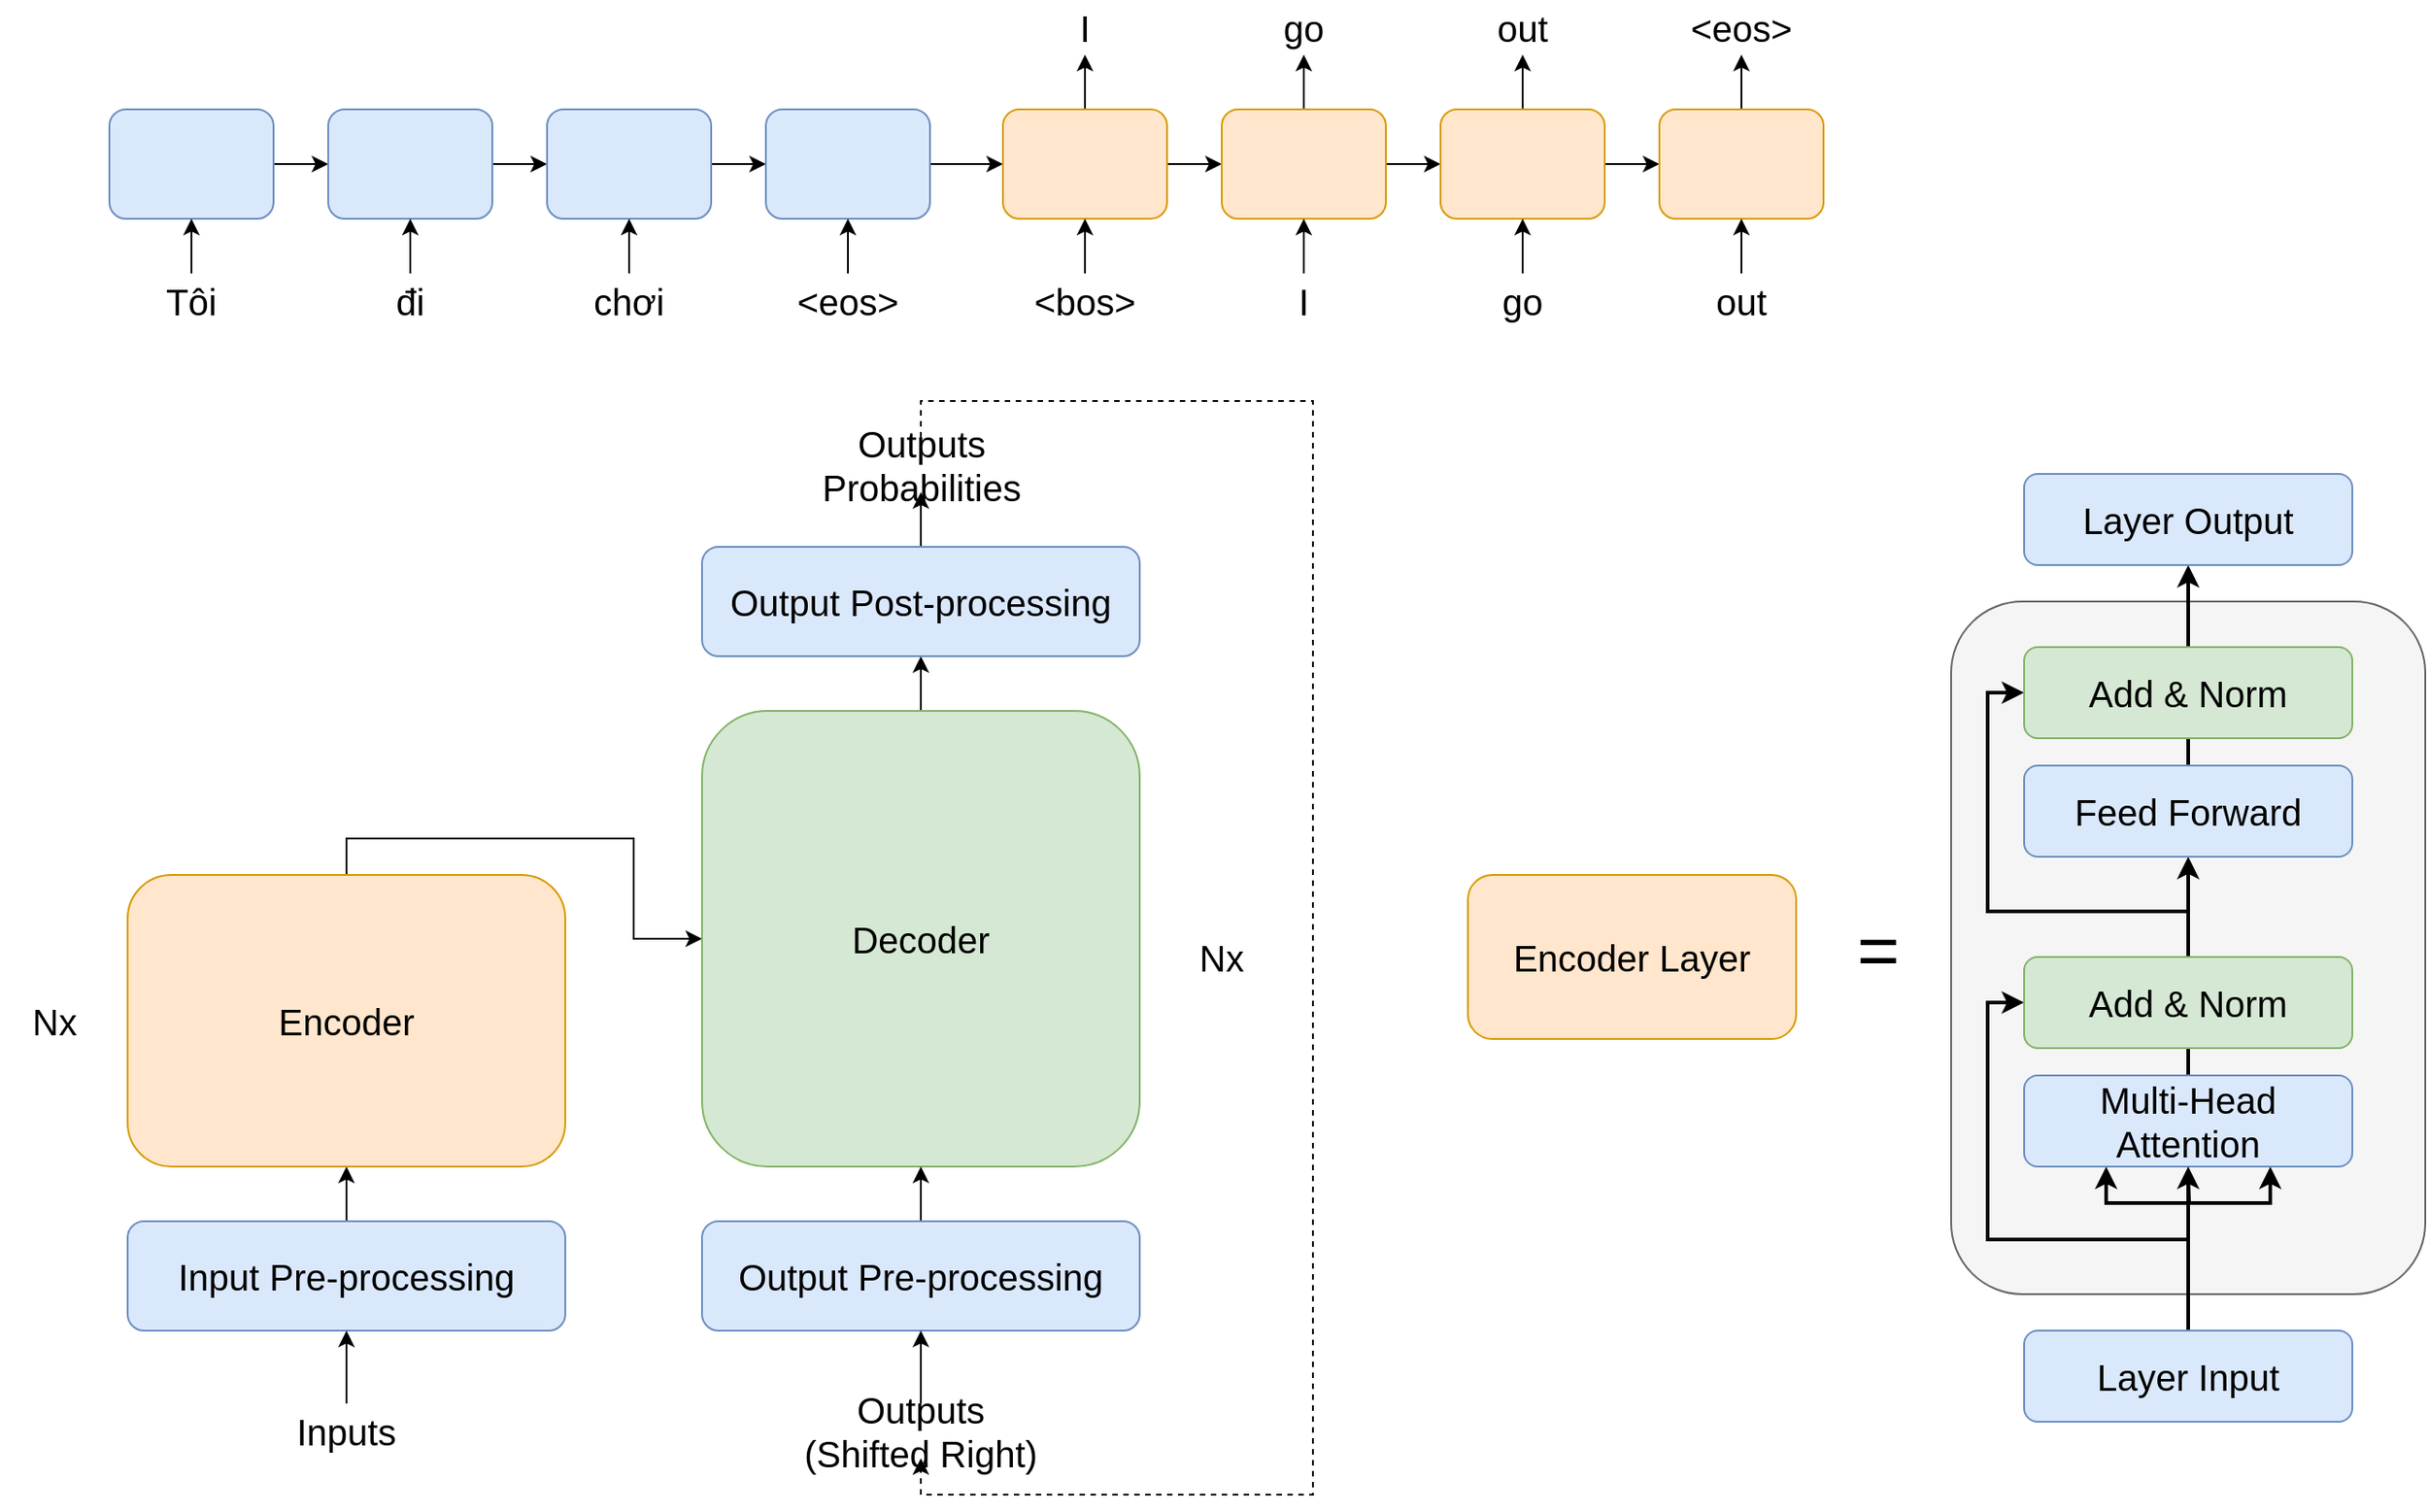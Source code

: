 <mxfile version="20.6.2" type="github">
  <diagram id="FLS_JihNecs1xYUwp_l0" name="Page-1">
    <mxGraphModel dx="1422" dy="793" grid="1" gridSize="10" guides="1" tooltips="1" connect="1" arrows="1" fold="1" page="0" pageScale="1" pageWidth="850" pageHeight="1100" math="0" shadow="0">
      <root>
        <mxCell id="0" />
        <mxCell id="1" parent="0" />
        <mxCell id="-2vziXaGdaKvO8hJ6WF9-19" style="edgeStyle=orthogonalEdgeStyle;rounded=0;orthogonalLoop=1;jettySize=auto;html=1;exitX=1;exitY=0.5;exitDx=0;exitDy=0;entryX=0;entryY=0.5;entryDx=0;entryDy=0;fontSize=20;" edge="1" parent="1" source="-2vziXaGdaKvO8hJ6WF9-1" target="-2vziXaGdaKvO8hJ6WF9-10">
          <mxGeometry relative="1" as="geometry" />
        </mxCell>
        <mxCell id="-2vziXaGdaKvO8hJ6WF9-1" value="" style="rounded=1;whiteSpace=wrap;html=1;fillColor=#dae8fc;strokeColor=#6c8ebf;" vertex="1" parent="1">
          <mxGeometry x="110" y="150" width="90" height="60" as="geometry" />
        </mxCell>
        <mxCell id="-2vziXaGdaKvO8hJ6WF9-3" value="" style="edgeStyle=orthogonalEdgeStyle;rounded=0;orthogonalLoop=1;jettySize=auto;html=1;" edge="1" parent="1" source="-2vziXaGdaKvO8hJ6WF9-2" target="-2vziXaGdaKvO8hJ6WF9-1">
          <mxGeometry relative="1" as="geometry" />
        </mxCell>
        <mxCell id="-2vziXaGdaKvO8hJ6WF9-2" value="&lt;font style=&quot;font-size: 20px;&quot;&gt;Tôi&lt;/font&gt;" style="text;html=1;strokeColor=none;fillColor=none;align=center;verticalAlign=middle;whiteSpace=wrap;rounded=0;" vertex="1" parent="1">
          <mxGeometry x="125" y="240" width="60" height="30" as="geometry" />
        </mxCell>
        <mxCell id="-2vziXaGdaKvO8hJ6WF9-20" value="" style="edgeStyle=orthogonalEdgeStyle;rounded=0;orthogonalLoop=1;jettySize=auto;html=1;fontSize=20;" edge="1" parent="1" source="-2vziXaGdaKvO8hJ6WF9-10" target="-2vziXaGdaKvO8hJ6WF9-13">
          <mxGeometry relative="1" as="geometry" />
        </mxCell>
        <mxCell id="-2vziXaGdaKvO8hJ6WF9-10" value="" style="rounded=1;whiteSpace=wrap;html=1;fillColor=#dae8fc;strokeColor=#6c8ebf;" vertex="1" parent="1">
          <mxGeometry x="230" y="150" width="90" height="60" as="geometry" />
        </mxCell>
        <mxCell id="-2vziXaGdaKvO8hJ6WF9-11" value="" style="edgeStyle=orthogonalEdgeStyle;rounded=0;orthogonalLoop=1;jettySize=auto;html=1;" edge="1" parent="1" source="-2vziXaGdaKvO8hJ6WF9-12" target="-2vziXaGdaKvO8hJ6WF9-10">
          <mxGeometry relative="1" as="geometry" />
        </mxCell>
        <mxCell id="-2vziXaGdaKvO8hJ6WF9-12" value="&lt;font style=&quot;font-size: 20px;&quot;&gt;đi&lt;/font&gt;" style="text;html=1;strokeColor=none;fillColor=none;align=center;verticalAlign=middle;whiteSpace=wrap;rounded=0;" vertex="1" parent="1">
          <mxGeometry x="245" y="240" width="60" height="30" as="geometry" />
        </mxCell>
        <mxCell id="-2vziXaGdaKvO8hJ6WF9-21" value="" style="edgeStyle=orthogonalEdgeStyle;rounded=0;orthogonalLoop=1;jettySize=auto;html=1;fontSize=20;" edge="1" parent="1" source="-2vziXaGdaKvO8hJ6WF9-13" target="-2vziXaGdaKvO8hJ6WF9-16">
          <mxGeometry relative="1" as="geometry" />
        </mxCell>
        <mxCell id="-2vziXaGdaKvO8hJ6WF9-13" value="" style="rounded=1;whiteSpace=wrap;html=1;fillColor=#dae8fc;strokeColor=#6c8ebf;" vertex="1" parent="1">
          <mxGeometry x="350" y="150" width="90" height="60" as="geometry" />
        </mxCell>
        <mxCell id="-2vziXaGdaKvO8hJ6WF9-14" value="" style="edgeStyle=orthogonalEdgeStyle;rounded=0;orthogonalLoop=1;jettySize=auto;html=1;" edge="1" parent="1" source="-2vziXaGdaKvO8hJ6WF9-15" target="-2vziXaGdaKvO8hJ6WF9-13">
          <mxGeometry relative="1" as="geometry" />
        </mxCell>
        <mxCell id="-2vziXaGdaKvO8hJ6WF9-15" value="&lt;font style=&quot;font-size: 20px;&quot;&gt;chơi&lt;/font&gt;" style="text;html=1;strokeColor=none;fillColor=none;align=center;verticalAlign=middle;whiteSpace=wrap;rounded=0;" vertex="1" parent="1">
          <mxGeometry x="365" y="240" width="60" height="30" as="geometry" />
        </mxCell>
        <mxCell id="-2vziXaGdaKvO8hJ6WF9-37" value="" style="edgeStyle=orthogonalEdgeStyle;rounded=0;orthogonalLoop=1;jettySize=auto;html=1;fontSize=20;" edge="1" parent="1" source="-2vziXaGdaKvO8hJ6WF9-16" target="-2vziXaGdaKvO8hJ6WF9-23">
          <mxGeometry relative="1" as="geometry" />
        </mxCell>
        <mxCell id="-2vziXaGdaKvO8hJ6WF9-16" value="" style="rounded=1;whiteSpace=wrap;html=1;fillColor=#dae8fc;strokeColor=#6c8ebf;" vertex="1" parent="1">
          <mxGeometry x="470" y="150" width="90" height="60" as="geometry" />
        </mxCell>
        <mxCell id="-2vziXaGdaKvO8hJ6WF9-17" value="" style="edgeStyle=orthogonalEdgeStyle;rounded=0;orthogonalLoop=1;jettySize=auto;html=1;" edge="1" parent="1" source="-2vziXaGdaKvO8hJ6WF9-18" target="-2vziXaGdaKvO8hJ6WF9-16">
          <mxGeometry relative="1" as="geometry" />
        </mxCell>
        <mxCell id="-2vziXaGdaKvO8hJ6WF9-18" value="&lt;font style=&quot;font-size: 20px;&quot;&gt;&amp;lt;eos&amp;gt;&lt;/font&gt;" style="text;html=1;strokeColor=none;fillColor=none;align=center;verticalAlign=middle;whiteSpace=wrap;rounded=0;" vertex="1" parent="1">
          <mxGeometry x="485" y="240" width="60" height="30" as="geometry" />
        </mxCell>
        <mxCell id="-2vziXaGdaKvO8hJ6WF9-22" style="edgeStyle=orthogonalEdgeStyle;rounded=0;orthogonalLoop=1;jettySize=auto;html=1;exitX=1;exitY=0.5;exitDx=0;exitDy=0;entryX=0;entryY=0.5;entryDx=0;entryDy=0;fontSize=20;" edge="1" parent="1" source="-2vziXaGdaKvO8hJ6WF9-23" target="-2vziXaGdaKvO8hJ6WF9-27">
          <mxGeometry relative="1" as="geometry" />
        </mxCell>
        <mxCell id="-2vziXaGdaKvO8hJ6WF9-43" value="" style="edgeStyle=orthogonalEdgeStyle;rounded=0;orthogonalLoop=1;jettySize=auto;html=1;fontSize=20;" edge="1" parent="1" source="-2vziXaGdaKvO8hJ6WF9-23" target="-2vziXaGdaKvO8hJ6WF9-38">
          <mxGeometry relative="1" as="geometry" />
        </mxCell>
        <mxCell id="-2vziXaGdaKvO8hJ6WF9-23" value="" style="rounded=1;whiteSpace=wrap;html=1;fillColor=#ffe6cc;strokeColor=#d79b00;" vertex="1" parent="1">
          <mxGeometry x="600" y="150" width="90" height="60" as="geometry" />
        </mxCell>
        <mxCell id="-2vziXaGdaKvO8hJ6WF9-24" value="" style="edgeStyle=orthogonalEdgeStyle;rounded=0;orthogonalLoop=1;jettySize=auto;html=1;" edge="1" parent="1" source="-2vziXaGdaKvO8hJ6WF9-25" target="-2vziXaGdaKvO8hJ6WF9-23">
          <mxGeometry relative="1" as="geometry" />
        </mxCell>
        <mxCell id="-2vziXaGdaKvO8hJ6WF9-25" value="&lt;font style=&quot;font-size: 20px;&quot;&gt;&amp;lt;bos&amp;gt;&lt;/font&gt;" style="text;html=1;strokeColor=none;fillColor=none;align=center;verticalAlign=middle;whiteSpace=wrap;rounded=0;" vertex="1" parent="1">
          <mxGeometry x="615" y="240" width="60" height="30" as="geometry" />
        </mxCell>
        <mxCell id="-2vziXaGdaKvO8hJ6WF9-26" value="" style="edgeStyle=orthogonalEdgeStyle;rounded=0;orthogonalLoop=1;jettySize=auto;html=1;fontSize=20;" edge="1" parent="1" source="-2vziXaGdaKvO8hJ6WF9-27" target="-2vziXaGdaKvO8hJ6WF9-31">
          <mxGeometry relative="1" as="geometry" />
        </mxCell>
        <mxCell id="-2vziXaGdaKvO8hJ6WF9-44" value="" style="edgeStyle=orthogonalEdgeStyle;rounded=0;orthogonalLoop=1;jettySize=auto;html=1;fontSize=20;" edge="1" parent="1" source="-2vziXaGdaKvO8hJ6WF9-27" target="-2vziXaGdaKvO8hJ6WF9-40">
          <mxGeometry relative="1" as="geometry" />
        </mxCell>
        <mxCell id="-2vziXaGdaKvO8hJ6WF9-27" value="" style="rounded=1;whiteSpace=wrap;html=1;fillColor=#ffe6cc;strokeColor=#d79b00;" vertex="1" parent="1">
          <mxGeometry x="720" y="150" width="90" height="60" as="geometry" />
        </mxCell>
        <mxCell id="-2vziXaGdaKvO8hJ6WF9-28" value="" style="edgeStyle=orthogonalEdgeStyle;rounded=0;orthogonalLoop=1;jettySize=auto;html=1;" edge="1" parent="1" source="-2vziXaGdaKvO8hJ6WF9-29" target="-2vziXaGdaKvO8hJ6WF9-27">
          <mxGeometry relative="1" as="geometry" />
        </mxCell>
        <mxCell id="-2vziXaGdaKvO8hJ6WF9-29" value="&lt;font style=&quot;font-size: 20px;&quot;&gt;I&lt;/font&gt;" style="text;html=1;strokeColor=none;fillColor=none;align=center;verticalAlign=middle;whiteSpace=wrap;rounded=0;" vertex="1" parent="1">
          <mxGeometry x="735" y="240" width="60" height="30" as="geometry" />
        </mxCell>
        <mxCell id="-2vziXaGdaKvO8hJ6WF9-30" value="" style="edgeStyle=orthogonalEdgeStyle;rounded=0;orthogonalLoop=1;jettySize=auto;html=1;fontSize=20;" edge="1" parent="1" source="-2vziXaGdaKvO8hJ6WF9-31" target="-2vziXaGdaKvO8hJ6WF9-34">
          <mxGeometry relative="1" as="geometry" />
        </mxCell>
        <mxCell id="-2vziXaGdaKvO8hJ6WF9-45" value="" style="edgeStyle=orthogonalEdgeStyle;rounded=0;orthogonalLoop=1;jettySize=auto;html=1;fontSize=20;" edge="1" parent="1" source="-2vziXaGdaKvO8hJ6WF9-31" target="-2vziXaGdaKvO8hJ6WF9-41">
          <mxGeometry relative="1" as="geometry" />
        </mxCell>
        <mxCell id="-2vziXaGdaKvO8hJ6WF9-31" value="" style="rounded=1;whiteSpace=wrap;html=1;fillColor=#ffe6cc;strokeColor=#d79b00;" vertex="1" parent="1">
          <mxGeometry x="840" y="150" width="90" height="60" as="geometry" />
        </mxCell>
        <mxCell id="-2vziXaGdaKvO8hJ6WF9-32" value="" style="edgeStyle=orthogonalEdgeStyle;rounded=0;orthogonalLoop=1;jettySize=auto;html=1;" edge="1" parent="1" source="-2vziXaGdaKvO8hJ6WF9-33" target="-2vziXaGdaKvO8hJ6WF9-31">
          <mxGeometry relative="1" as="geometry" />
        </mxCell>
        <mxCell id="-2vziXaGdaKvO8hJ6WF9-33" value="&lt;font style=&quot;font-size: 20px;&quot;&gt;go&lt;/font&gt;" style="text;html=1;strokeColor=none;fillColor=none;align=center;verticalAlign=middle;whiteSpace=wrap;rounded=0;" vertex="1" parent="1">
          <mxGeometry x="855" y="240" width="60" height="30" as="geometry" />
        </mxCell>
        <mxCell id="-2vziXaGdaKvO8hJ6WF9-46" value="" style="edgeStyle=orthogonalEdgeStyle;rounded=0;orthogonalLoop=1;jettySize=auto;html=1;fontSize=20;" edge="1" parent="1" source="-2vziXaGdaKvO8hJ6WF9-34" target="-2vziXaGdaKvO8hJ6WF9-42">
          <mxGeometry relative="1" as="geometry" />
        </mxCell>
        <mxCell id="-2vziXaGdaKvO8hJ6WF9-34" value="" style="rounded=1;whiteSpace=wrap;html=1;fillColor=#ffe6cc;strokeColor=#d79b00;" vertex="1" parent="1">
          <mxGeometry x="960" y="150" width="90" height="60" as="geometry" />
        </mxCell>
        <mxCell id="-2vziXaGdaKvO8hJ6WF9-35" value="" style="edgeStyle=orthogonalEdgeStyle;rounded=0;orthogonalLoop=1;jettySize=auto;html=1;" edge="1" parent="1" source="-2vziXaGdaKvO8hJ6WF9-36" target="-2vziXaGdaKvO8hJ6WF9-34">
          <mxGeometry relative="1" as="geometry" />
        </mxCell>
        <mxCell id="-2vziXaGdaKvO8hJ6WF9-36" value="&lt;font style=&quot;font-size: 20px;&quot;&gt;out&lt;/font&gt;" style="text;html=1;strokeColor=none;fillColor=none;align=center;verticalAlign=middle;whiteSpace=wrap;rounded=0;" vertex="1" parent="1">
          <mxGeometry x="975" y="240" width="60" height="30" as="geometry" />
        </mxCell>
        <mxCell id="-2vziXaGdaKvO8hJ6WF9-38" value="&lt;font style=&quot;font-size: 20px;&quot;&gt;I&lt;/font&gt;" style="text;html=1;strokeColor=none;fillColor=none;align=center;verticalAlign=middle;whiteSpace=wrap;rounded=0;" vertex="1" parent="1">
          <mxGeometry x="615" y="90" width="60" height="30" as="geometry" />
        </mxCell>
        <mxCell id="-2vziXaGdaKvO8hJ6WF9-40" value="&lt;font style=&quot;font-size: 20px;&quot;&gt;go&lt;/font&gt;" style="text;html=1;strokeColor=none;fillColor=none;align=center;verticalAlign=middle;whiteSpace=wrap;rounded=0;" vertex="1" parent="1">
          <mxGeometry x="735" y="90" width="60" height="30" as="geometry" />
        </mxCell>
        <mxCell id="-2vziXaGdaKvO8hJ6WF9-41" value="&lt;font style=&quot;font-size: 20px;&quot;&gt;out&lt;/font&gt;" style="text;html=1;strokeColor=none;fillColor=none;align=center;verticalAlign=middle;whiteSpace=wrap;rounded=0;" vertex="1" parent="1">
          <mxGeometry x="855" y="90" width="60" height="30" as="geometry" />
        </mxCell>
        <mxCell id="-2vziXaGdaKvO8hJ6WF9-42" value="&lt;font style=&quot;font-size: 20px;&quot;&gt;&amp;lt;eos&amp;gt;&lt;/font&gt;" style="text;html=1;strokeColor=none;fillColor=none;align=center;verticalAlign=middle;whiteSpace=wrap;rounded=0;" vertex="1" parent="1">
          <mxGeometry x="975" y="90" width="60" height="30" as="geometry" />
        </mxCell>
        <mxCell id="-2vziXaGdaKvO8hJ6WF9-59" value="" style="edgeStyle=orthogonalEdgeStyle;rounded=0;orthogonalLoop=1;jettySize=auto;html=1;fontSize=20;" edge="1" parent="1" source="-2vziXaGdaKvO8hJ6WF9-47" target="-2vziXaGdaKvO8hJ6WF9-49">
          <mxGeometry relative="1" as="geometry" />
        </mxCell>
        <mxCell id="-2vziXaGdaKvO8hJ6WF9-47" value="&lt;font style=&quot;font-size: 20px;&quot;&gt;Input Pre-processing&lt;br&gt;&lt;/font&gt;" style="rounded=1;whiteSpace=wrap;html=1;fillColor=#dae8fc;strokeColor=#6c8ebf;" vertex="1" parent="1">
          <mxGeometry x="120" y="760" width="240" height="60" as="geometry" />
        </mxCell>
        <mxCell id="-2vziXaGdaKvO8hJ6WF9-60" style="edgeStyle=orthogonalEdgeStyle;rounded=0;orthogonalLoop=1;jettySize=auto;html=1;exitX=0.5;exitY=0;exitDx=0;exitDy=0;entryX=0;entryY=0.5;entryDx=0;entryDy=0;fontSize=20;" edge="1" parent="1" source="-2vziXaGdaKvO8hJ6WF9-49" target="-2vziXaGdaKvO8hJ6WF9-52">
          <mxGeometry relative="1" as="geometry" />
        </mxCell>
        <mxCell id="-2vziXaGdaKvO8hJ6WF9-49" value="&lt;font style=&quot;font-size: 20px;&quot;&gt;Encoder&lt;br&gt;&lt;/font&gt;" style="rounded=1;whiteSpace=wrap;html=1;fillColor=#ffe6cc;strokeColor=#d79b00;" vertex="1" parent="1">
          <mxGeometry x="120" y="570" width="240" height="160" as="geometry" />
        </mxCell>
        <mxCell id="-2vziXaGdaKvO8hJ6WF9-50" value="&lt;font style=&quot;font-size: 20px;&quot;&gt;Nx&lt;/font&gt;" style="text;html=1;strokeColor=none;fillColor=none;align=center;verticalAlign=middle;whiteSpace=wrap;rounded=0;" vertex="1" parent="1">
          <mxGeometry x="50" y="635" width="60" height="30" as="geometry" />
        </mxCell>
        <mxCell id="-2vziXaGdaKvO8hJ6WF9-58" style="edgeStyle=orthogonalEdgeStyle;rounded=0;orthogonalLoop=1;jettySize=auto;html=1;exitX=0.5;exitY=0;exitDx=0;exitDy=0;entryX=0.5;entryY=1;entryDx=0;entryDy=0;fontSize=20;" edge="1" parent="1" source="-2vziXaGdaKvO8hJ6WF9-51" target="-2vziXaGdaKvO8hJ6WF9-47">
          <mxGeometry relative="1" as="geometry" />
        </mxCell>
        <mxCell id="-2vziXaGdaKvO8hJ6WF9-51" value="&lt;font style=&quot;font-size: 20px;&quot;&gt;Inputs&lt;/font&gt;" style="text;html=1;strokeColor=none;fillColor=none;align=center;verticalAlign=middle;whiteSpace=wrap;rounded=0;" vertex="1" parent="1">
          <mxGeometry x="210" y="860" width="60" height="30" as="geometry" />
        </mxCell>
        <mxCell id="-2vziXaGdaKvO8hJ6WF9-63" value="" style="edgeStyle=orthogonalEdgeStyle;rounded=0;orthogonalLoop=1;jettySize=auto;html=1;fontSize=20;" edge="1" parent="1" source="-2vziXaGdaKvO8hJ6WF9-52" target="-2vziXaGdaKvO8hJ6WF9-56">
          <mxGeometry relative="1" as="geometry" />
        </mxCell>
        <mxCell id="-2vziXaGdaKvO8hJ6WF9-52" value="&lt;font style=&quot;font-size: 20px;&quot;&gt;Decoder&lt;/font&gt;" style="rounded=1;whiteSpace=wrap;html=1;fillColor=#d5e8d4;strokeColor=#82b366;" vertex="1" parent="1">
          <mxGeometry x="435" y="480" width="240" height="250" as="geometry" />
        </mxCell>
        <mxCell id="-2vziXaGdaKvO8hJ6WF9-62" value="" style="edgeStyle=orthogonalEdgeStyle;rounded=0;orthogonalLoop=1;jettySize=auto;html=1;fontSize=20;" edge="1" parent="1" source="-2vziXaGdaKvO8hJ6WF9-53" target="-2vziXaGdaKvO8hJ6WF9-52">
          <mxGeometry relative="1" as="geometry" />
        </mxCell>
        <mxCell id="-2vziXaGdaKvO8hJ6WF9-53" value="&lt;font style=&quot;font-size: 20px;&quot;&gt;Output Pre-processing&lt;br&gt;&lt;/font&gt;" style="rounded=1;whiteSpace=wrap;html=1;fillColor=#dae8fc;strokeColor=#6c8ebf;" vertex="1" parent="1">
          <mxGeometry x="435" y="760" width="240" height="60" as="geometry" />
        </mxCell>
        <mxCell id="-2vziXaGdaKvO8hJ6WF9-61" value="" style="edgeStyle=orthogonalEdgeStyle;rounded=0;orthogonalLoop=1;jettySize=auto;html=1;fontSize=20;" edge="1" parent="1" source="-2vziXaGdaKvO8hJ6WF9-54" target="-2vziXaGdaKvO8hJ6WF9-53">
          <mxGeometry relative="1" as="geometry" />
        </mxCell>
        <mxCell id="-2vziXaGdaKvO8hJ6WF9-54" value="&lt;div&gt;&lt;font style=&quot;font-size: 20px;&quot;&gt;Outputs&lt;/font&gt;&lt;/div&gt;&lt;div&gt;&lt;font style=&quot;font-size: 20px;&quot;&gt;(Shifted Right)&lt;br&gt;&lt;/font&gt;&lt;/div&gt;" style="text;html=1;strokeColor=none;fillColor=none;align=center;verticalAlign=middle;whiteSpace=wrap;rounded=0;" vertex="1" parent="1">
          <mxGeometry x="490" y="860" width="130" height="30" as="geometry" />
        </mxCell>
        <mxCell id="-2vziXaGdaKvO8hJ6WF9-55" value="&lt;font style=&quot;font-size: 20px;&quot;&gt;Nx&lt;/font&gt;" style="text;html=1;strokeColor=none;fillColor=none;align=center;verticalAlign=middle;whiteSpace=wrap;rounded=0;" vertex="1" parent="1">
          <mxGeometry x="690" y="600" width="60" height="30" as="geometry" />
        </mxCell>
        <mxCell id="-2vziXaGdaKvO8hJ6WF9-64" value="" style="edgeStyle=orthogonalEdgeStyle;rounded=0;orthogonalLoop=1;jettySize=auto;html=1;fontSize=20;" edge="1" parent="1" source="-2vziXaGdaKvO8hJ6WF9-56" target="-2vziXaGdaKvO8hJ6WF9-57">
          <mxGeometry relative="1" as="geometry" />
        </mxCell>
        <mxCell id="-2vziXaGdaKvO8hJ6WF9-56" value="&lt;font style=&quot;font-size: 20px;&quot;&gt;Output Post-processing&lt;br&gt;&lt;/font&gt;" style="rounded=1;whiteSpace=wrap;html=1;fillColor=#dae8fc;strokeColor=#6c8ebf;" vertex="1" parent="1">
          <mxGeometry x="435" y="390" width="240" height="60" as="geometry" />
        </mxCell>
        <mxCell id="-2vziXaGdaKvO8hJ6WF9-65" style="edgeStyle=orthogonalEdgeStyle;rounded=0;orthogonalLoop=1;jettySize=auto;html=1;exitX=0.5;exitY=0;exitDx=0;exitDy=0;entryX=0.5;entryY=1;entryDx=0;entryDy=0;fontSize=20;dashed=1;" edge="1" parent="1" source="-2vziXaGdaKvO8hJ6WF9-57" target="-2vziXaGdaKvO8hJ6WF9-54">
          <mxGeometry relative="1" as="geometry">
            <Array as="points">
              <mxPoint x="555" y="310" />
              <mxPoint x="770" y="310" />
              <mxPoint x="770" y="910" />
              <mxPoint x="555" y="910" />
            </Array>
          </mxGeometry>
        </mxCell>
        <mxCell id="-2vziXaGdaKvO8hJ6WF9-57" value="&lt;font style=&quot;font-size: 20px;&quot;&gt;Outputs Probabilities&lt;br&gt;&lt;/font&gt;" style="text;html=1;strokeColor=none;fillColor=none;align=center;verticalAlign=middle;whiteSpace=wrap;rounded=0;" vertex="1" parent="1">
          <mxGeometry x="487.5" y="330" width="135" height="30" as="geometry" />
        </mxCell>
        <mxCell id="-2vziXaGdaKvO8hJ6WF9-66" value="&lt;font style=&quot;font-size: 20px;&quot;&gt;Encoder Layer&lt;br&gt;&lt;/font&gt;" style="rounded=1;whiteSpace=wrap;html=1;fillColor=#ffe6cc;strokeColor=#d79b00;" vertex="1" parent="1">
          <mxGeometry x="855" y="570" width="180" height="90" as="geometry" />
        </mxCell>
        <mxCell id="-2vziXaGdaKvO8hJ6WF9-67" value="" style="rounded=1;whiteSpace=wrap;html=1;fillColor=#f5f5f5;fontColor=#333333;strokeColor=#666666;" vertex="1" parent="1">
          <mxGeometry x="1120" y="420" width="260" height="380" as="geometry" />
        </mxCell>
        <mxCell id="-2vziXaGdaKvO8hJ6WF9-89" style="edgeStyle=orthogonalEdgeStyle;rounded=0;orthogonalLoop=1;jettySize=auto;html=1;exitX=0;exitY=0.5;exitDx=0;exitDy=0;strokeWidth=2;fontSize=20;startArrow=classic;startFill=1;endArrow=none;endFill=0;" edge="1" parent="1" source="-2vziXaGdaKvO8hJ6WF9-68">
          <mxGeometry relative="1" as="geometry">
            <mxPoint x="1250" y="575" as="targetPoint" />
            <Array as="points">
              <mxPoint x="1140" y="470" />
              <mxPoint x="1140" y="590" />
              <mxPoint x="1250" y="590" />
            </Array>
          </mxGeometry>
        </mxCell>
        <mxCell id="-2vziXaGdaKvO8hJ6WF9-92" style="edgeStyle=orthogonalEdgeStyle;rounded=0;orthogonalLoop=1;jettySize=auto;html=1;exitX=0.5;exitY=1;exitDx=0;exitDy=0;entryX=0.5;entryY=0;entryDx=0;entryDy=0;strokeWidth=2;fontSize=20;startArrow=none;startFill=0;endArrow=none;endFill=0;" edge="1" parent="1" source="-2vziXaGdaKvO8hJ6WF9-68" target="-2vziXaGdaKvO8hJ6WF9-69">
          <mxGeometry relative="1" as="geometry" />
        </mxCell>
        <mxCell id="-2vziXaGdaKvO8hJ6WF9-130" style="edgeStyle=orthogonalEdgeStyle;rounded=0;orthogonalLoop=1;jettySize=auto;html=1;exitX=0.5;exitY=0;exitDx=0;exitDy=0;entryX=0.5;entryY=1;entryDx=0;entryDy=0;strokeWidth=2;fontSize=20;startArrow=none;startFill=0;endArrow=classic;endFill=1;" edge="1" parent="1" source="-2vziXaGdaKvO8hJ6WF9-68" target="-2vziXaGdaKvO8hJ6WF9-95">
          <mxGeometry relative="1" as="geometry" />
        </mxCell>
        <mxCell id="-2vziXaGdaKvO8hJ6WF9-68" value="&lt;font style=&quot;font-size: 20px;&quot;&gt;Add &amp;amp; Norm&lt;br&gt;&lt;/font&gt;" style="rounded=1;whiteSpace=wrap;html=1;fillColor=#d5e8d4;strokeColor=#82b366;" vertex="1" parent="1">
          <mxGeometry x="1160" y="445" width="180" height="50" as="geometry" />
        </mxCell>
        <mxCell id="-2vziXaGdaKvO8hJ6WF9-87" style="edgeStyle=orthogonalEdgeStyle;rounded=0;orthogonalLoop=1;jettySize=auto;html=1;exitX=0.5;exitY=1;exitDx=0;exitDy=0;entryX=0.5;entryY=0;entryDx=0;entryDy=0;strokeWidth=2;fontSize=20;startArrow=classic;startFill=1;endArrow=none;endFill=0;" edge="1" parent="1" source="-2vziXaGdaKvO8hJ6WF9-69" target="-2vziXaGdaKvO8hJ6WF9-70">
          <mxGeometry relative="1" as="geometry" />
        </mxCell>
        <mxCell id="-2vziXaGdaKvO8hJ6WF9-69" value="&lt;font style=&quot;font-size: 20px;&quot;&gt;Feed Forward&lt;br&gt;&lt;/font&gt;" style="rounded=1;whiteSpace=wrap;html=1;fillColor=#dae8fc;strokeColor=#6c8ebf;" vertex="1" parent="1">
          <mxGeometry x="1160" y="510" width="180" height="50" as="geometry" />
        </mxCell>
        <mxCell id="-2vziXaGdaKvO8hJ6WF9-83" style="edgeStyle=orthogonalEdgeStyle;rounded=0;orthogonalLoop=1;jettySize=auto;html=1;exitX=0;exitY=0.5;exitDx=0;exitDy=0;strokeWidth=2;fontSize=20;startArrow=classic;startFill=1;endArrow=none;endFill=0;" edge="1" parent="1" source="-2vziXaGdaKvO8hJ6WF9-70">
          <mxGeometry relative="1" as="geometry">
            <mxPoint x="1250" y="745" as="targetPoint" />
            <Array as="points">
              <mxPoint x="1140" y="640" />
              <mxPoint x="1140" y="770" />
              <mxPoint x="1250" y="770" />
            </Array>
          </mxGeometry>
        </mxCell>
        <mxCell id="-2vziXaGdaKvO8hJ6WF9-85" style="edgeStyle=orthogonalEdgeStyle;rounded=0;orthogonalLoop=1;jettySize=auto;html=1;exitX=0.5;exitY=1;exitDx=0;exitDy=0;entryX=0.5;entryY=0;entryDx=0;entryDy=0;strokeWidth=2;fontSize=20;startArrow=none;startFill=0;endArrow=none;endFill=0;" edge="1" parent="1" source="-2vziXaGdaKvO8hJ6WF9-70" target="-2vziXaGdaKvO8hJ6WF9-71">
          <mxGeometry relative="1" as="geometry" />
        </mxCell>
        <mxCell id="-2vziXaGdaKvO8hJ6WF9-70" value="&lt;font style=&quot;font-size: 20px;&quot;&gt;Add &amp;amp; Norm&lt;br&gt;&lt;/font&gt;" style="rounded=1;whiteSpace=wrap;html=1;fillColor=#d5e8d4;strokeColor=#82b366;" vertex="1" parent="1">
          <mxGeometry x="1160" y="615" width="180" height="50" as="geometry" />
        </mxCell>
        <mxCell id="-2vziXaGdaKvO8hJ6WF9-79" style="edgeStyle=orthogonalEdgeStyle;rounded=0;orthogonalLoop=1;jettySize=auto;html=1;exitX=0.75;exitY=1;exitDx=0;exitDy=0;strokeWidth=2;fontSize=20;startArrow=classic;startFill=1;endArrow=none;endFill=0;" edge="1" parent="1" source="-2vziXaGdaKvO8hJ6WF9-71">
          <mxGeometry relative="1" as="geometry">
            <mxPoint x="1250" y="735" as="targetPoint" />
          </mxGeometry>
        </mxCell>
        <mxCell id="-2vziXaGdaKvO8hJ6WF9-81" style="edgeStyle=orthogonalEdgeStyle;rounded=0;orthogonalLoop=1;jettySize=auto;html=1;exitX=0.25;exitY=1;exitDx=0;exitDy=0;strokeWidth=2;fontSize=20;startArrow=classic;startFill=1;endArrow=none;endFill=0;" edge="1" parent="1" source="-2vziXaGdaKvO8hJ6WF9-71">
          <mxGeometry relative="1" as="geometry">
            <mxPoint x="1250" y="750" as="targetPoint" />
          </mxGeometry>
        </mxCell>
        <mxCell id="-2vziXaGdaKvO8hJ6WF9-71" value="&lt;font style=&quot;font-size: 20px;&quot;&gt;Multi-Head Attention&lt;br&gt;&lt;/font&gt;" style="rounded=1;whiteSpace=wrap;html=1;fillColor=#dae8fc;strokeColor=#6c8ebf;" vertex="1" parent="1">
          <mxGeometry x="1160" y="680" width="180" height="50" as="geometry" />
        </mxCell>
        <mxCell id="-2vziXaGdaKvO8hJ6WF9-73" value="" style="edgeStyle=orthogonalEdgeStyle;rounded=0;orthogonalLoop=1;jettySize=auto;html=1;fontSize=20;strokeWidth=2;" edge="1" parent="1" source="-2vziXaGdaKvO8hJ6WF9-72" target="-2vziXaGdaKvO8hJ6WF9-71">
          <mxGeometry relative="1" as="geometry" />
        </mxCell>
        <mxCell id="-2vziXaGdaKvO8hJ6WF9-72" value="&lt;font style=&quot;font-size: 20px;&quot;&gt;Layer Input&lt;br&gt;&lt;/font&gt;" style="rounded=1;whiteSpace=wrap;html=1;fillColor=#dae8fc;strokeColor=#6c8ebf;" vertex="1" parent="1">
          <mxGeometry x="1160" y="820" width="180" height="50" as="geometry" />
        </mxCell>
        <mxCell id="-2vziXaGdaKvO8hJ6WF9-95" value="&lt;font style=&quot;font-size: 20px;&quot;&gt;Layer Output&lt;br&gt;&lt;/font&gt;" style="rounded=1;whiteSpace=wrap;html=1;fillColor=#dae8fc;strokeColor=#6c8ebf;" vertex="1" parent="1">
          <mxGeometry x="1160" y="350" width="180" height="50" as="geometry" />
        </mxCell>
        <mxCell id="-2vziXaGdaKvO8hJ6WF9-96" value="&lt;font style=&quot;font-size: 40px;&quot;&gt;=&lt;/font&gt;" style="text;html=1;strokeColor=none;fillColor=none;align=center;verticalAlign=middle;whiteSpace=wrap;rounded=0;" vertex="1" parent="1">
          <mxGeometry x="1050" y="595" width="60" height="30" as="geometry" />
        </mxCell>
      </root>
    </mxGraphModel>
  </diagram>
</mxfile>
